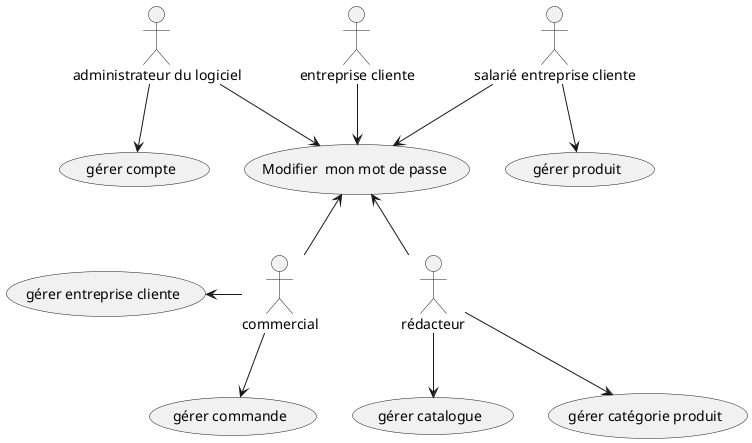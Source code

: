 @startuml


actor :administrateur du logiciel: as admin
actor :salarié entreprise cliente: as salarie
actor :entreprise cliente: as entreprise


actor :commercial: as preparateurCommande
actor :rédacteur: as responsable



usecase (gérer compte) as UC_Gerer_Compte
usecase (gérer catalogue) as UC_Gerer_Catalogue
usecase (gérer entreprise cliente) as UC_Gerer_Entreprise
usecase (gérer commande) as UC_Gerer_Commande

usecase (Modifier  mon mot de passe) as UC_MDP
usecase (gérer produit) as UC_G_Produit
usecase (gérer catégorie produit) as UC_G_Cat_Produit


admin --> UC_MDP
entreprise --> UC_MDP
salarie --> UC_MDP
preparateurCommande -up-> UC_MDP
responsable -up-> UC_MDP

admin --> UC_Gerer_Compte

preparateurCommande -down-> UC_Gerer_Commande
preparateurCommande -left-> UC_Gerer_Entreprise

responsable -down-> UC_Gerer_Catalogue
responsable -down-> UC_G_Cat_Produit

salarie--> UC_G_Produit







@enduml
